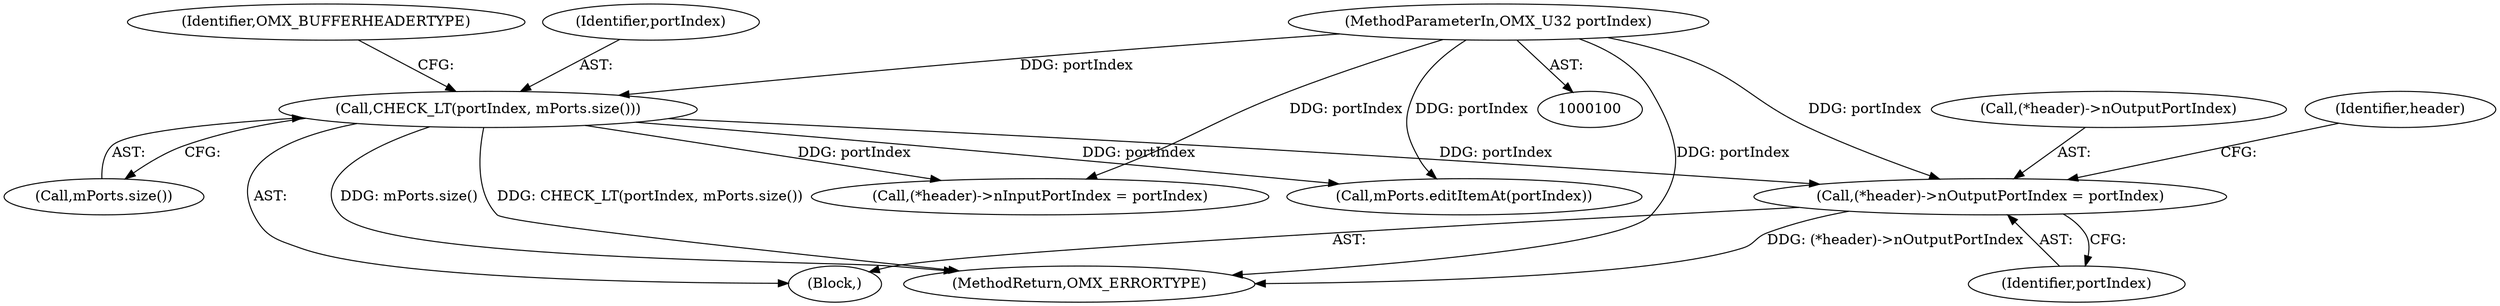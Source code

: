 digraph "0_Android_d834160d9759f1098df692b34e6eeb548f9e317b@pointer" {
"1000237" [label="(Call,(*header)->nOutputPortIndex = portIndex)"];
"1000108" [label="(Call,CHECK_LT(portIndex, mPorts.size()))"];
"1000102" [label="(MethodParameterIn,OMX_U32 portIndex)"];
"1000106" [label="(Block,)"];
"1000110" [label="(Call,mPorts.size())"];
"1000111" [label="(Identifier,OMX_BUFFERHEADERTYPE)"];
"1000102" [label="(MethodParameterIn,OMX_U32 portIndex)"];
"1000243" [label="(Call,(*header)->nInputPortIndex = portIndex)"];
"1000253" [label="(Call,mPorts.editItemAt(portIndex))"];
"1000242" [label="(Identifier,portIndex)"];
"1000108" [label="(Call,CHECK_LT(portIndex, mPorts.size()))"];
"1000238" [label="(Call,(*header)->nOutputPortIndex)"];
"1000237" [label="(Call,(*header)->nOutputPortIndex = portIndex)"];
"1000246" [label="(Identifier,header)"];
"1000313" [label="(MethodReturn,OMX_ERRORTYPE)"];
"1000109" [label="(Identifier,portIndex)"];
"1000237" -> "1000106"  [label="AST: "];
"1000237" -> "1000242"  [label="CFG: "];
"1000238" -> "1000237"  [label="AST: "];
"1000242" -> "1000237"  [label="AST: "];
"1000246" -> "1000237"  [label="CFG: "];
"1000237" -> "1000313"  [label="DDG: (*header)->nOutputPortIndex"];
"1000108" -> "1000237"  [label="DDG: portIndex"];
"1000102" -> "1000237"  [label="DDG: portIndex"];
"1000108" -> "1000106"  [label="AST: "];
"1000108" -> "1000110"  [label="CFG: "];
"1000109" -> "1000108"  [label="AST: "];
"1000110" -> "1000108"  [label="AST: "];
"1000111" -> "1000108"  [label="CFG: "];
"1000108" -> "1000313"  [label="DDG: CHECK_LT(portIndex, mPorts.size())"];
"1000108" -> "1000313"  [label="DDG: mPorts.size()"];
"1000102" -> "1000108"  [label="DDG: portIndex"];
"1000108" -> "1000243"  [label="DDG: portIndex"];
"1000108" -> "1000253"  [label="DDG: portIndex"];
"1000102" -> "1000100"  [label="AST: "];
"1000102" -> "1000313"  [label="DDG: portIndex"];
"1000102" -> "1000243"  [label="DDG: portIndex"];
"1000102" -> "1000253"  [label="DDG: portIndex"];
}
